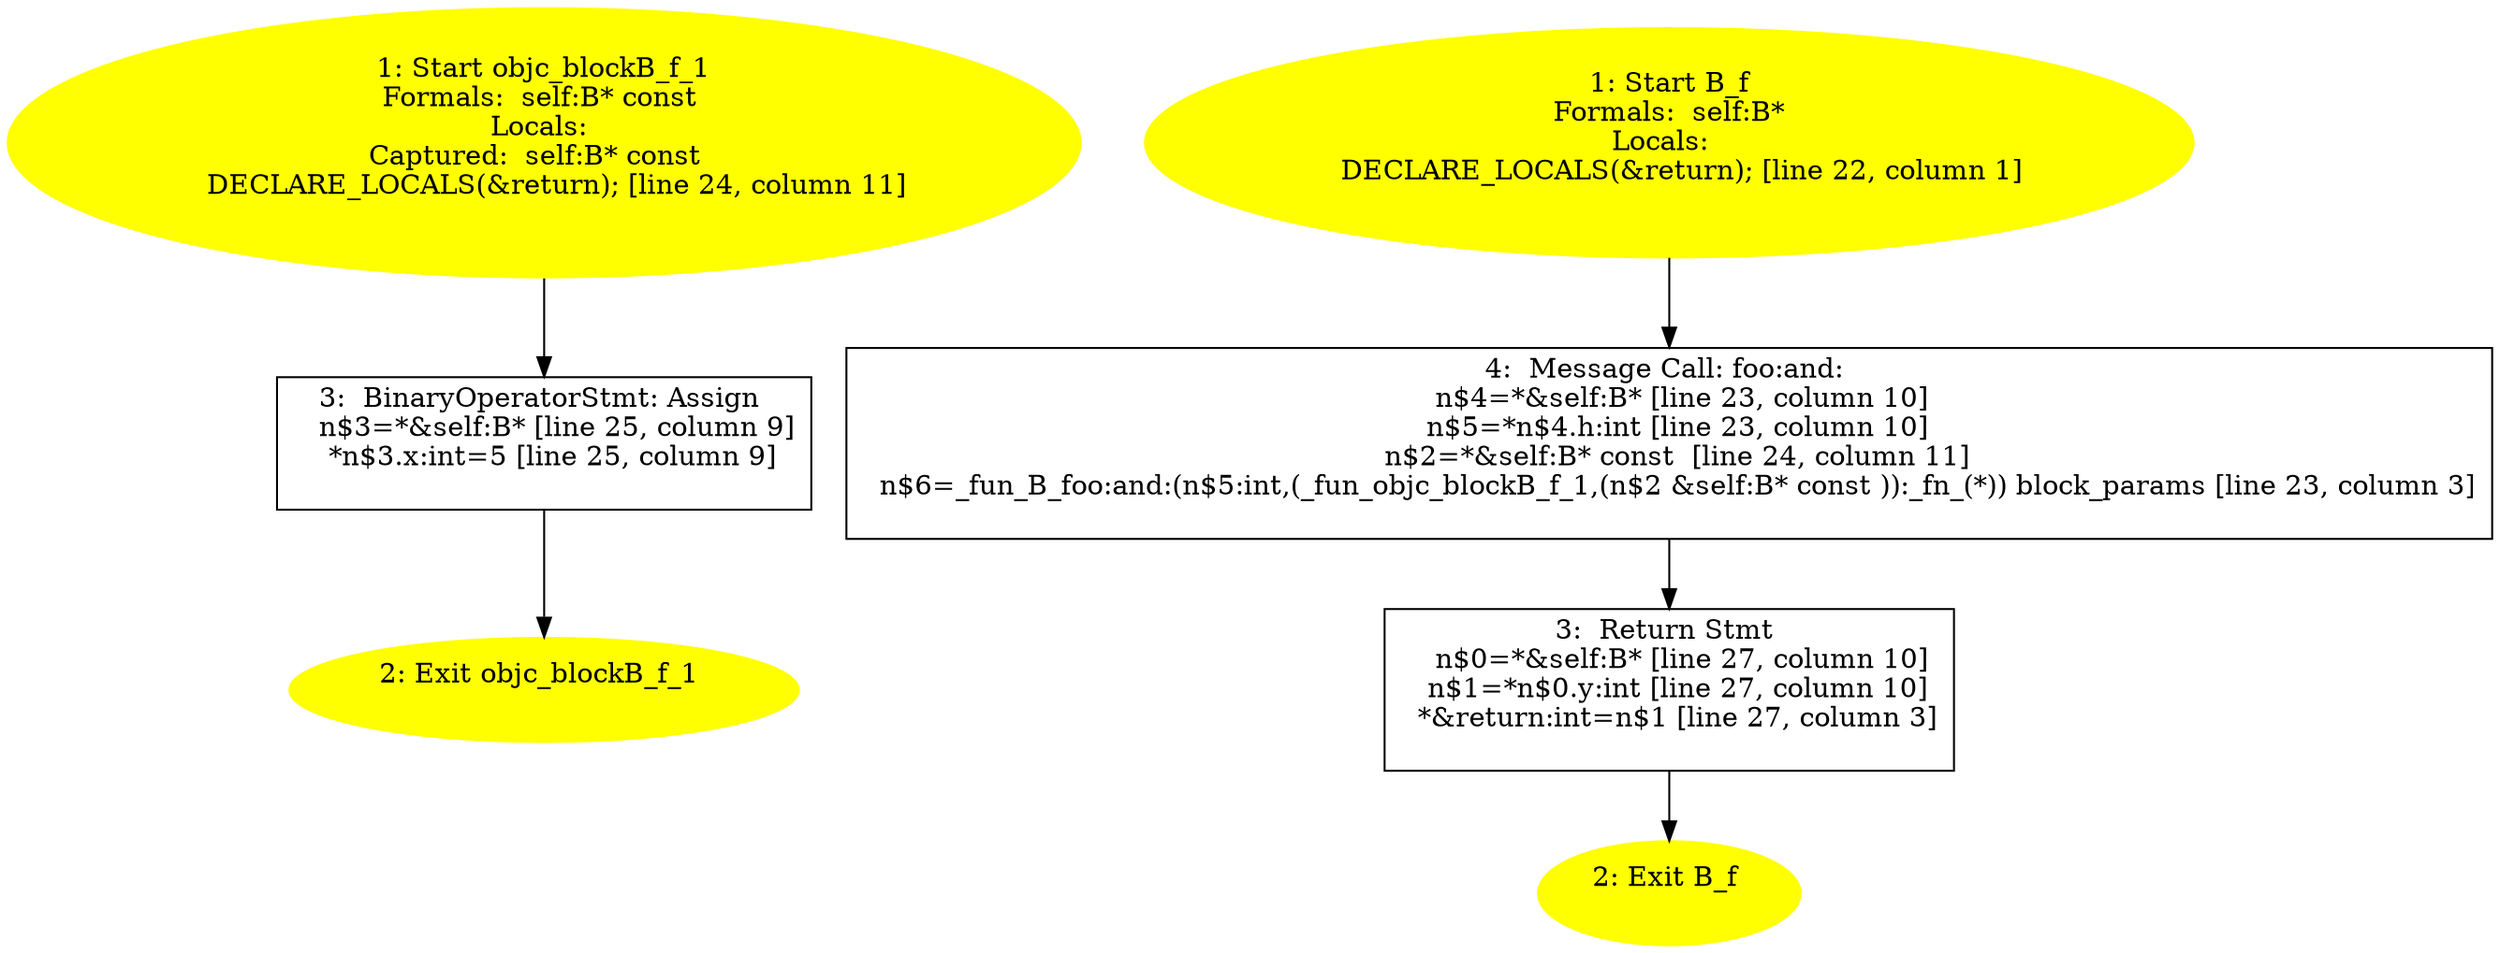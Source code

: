 /* @generated */
digraph cfg {
"objc_blockB_f_1(class B).6b5af83d1cf19e8038483ea8b08b7439_1" [label="1: Start objc_blockB_f_1\nFormals:  self:B* const \nLocals: \nCaptured:  self:B* const  \n   DECLARE_LOCALS(&return); [line 24, column 11]\n " color=yellow style=filled]
	

	 "objc_blockB_f_1(class B).6b5af83d1cf19e8038483ea8b08b7439_1" -> "objc_blockB_f_1(class B).6b5af83d1cf19e8038483ea8b08b7439_3" ;
"objc_blockB_f_1(class B).6b5af83d1cf19e8038483ea8b08b7439_2" [label="2: Exit objc_blockB_f_1 \n  " color=yellow style=filled]
	

"objc_blockB_f_1(class B).6b5af83d1cf19e8038483ea8b08b7439_3" [label="3:  BinaryOperatorStmt: Assign \n   n$3=*&self:B* [line 25, column 9]\n  *n$3.x:int=5 [line 25, column 9]\n " shape="box"]
	

	 "objc_blockB_f_1(class B).6b5af83d1cf19e8038483ea8b08b7439_3" -> "objc_blockB_f_1(class B).6b5af83d1cf19e8038483ea8b08b7439_2" ;
"f#B#instance.f1371ff5e7f410d3df6a2e71ff0a814e_1" [label="1: Start B_f\nFormals:  self:B*\nLocals:  \n   DECLARE_LOCALS(&return); [line 22, column 1]\n " color=yellow style=filled]
	

	 "f#B#instance.f1371ff5e7f410d3df6a2e71ff0a814e_1" -> "f#B#instance.f1371ff5e7f410d3df6a2e71ff0a814e_4" ;
"f#B#instance.f1371ff5e7f410d3df6a2e71ff0a814e_2" [label="2: Exit B_f \n  " color=yellow style=filled]
	

"f#B#instance.f1371ff5e7f410d3df6a2e71ff0a814e_3" [label="3:  Return Stmt \n   n$0=*&self:B* [line 27, column 10]\n  n$1=*n$0.y:int [line 27, column 10]\n  *&return:int=n$1 [line 27, column 3]\n " shape="box"]
	

	 "f#B#instance.f1371ff5e7f410d3df6a2e71ff0a814e_3" -> "f#B#instance.f1371ff5e7f410d3df6a2e71ff0a814e_2" ;
"f#B#instance.f1371ff5e7f410d3df6a2e71ff0a814e_4" [label="4:  Message Call: foo:and: \n   n$4=*&self:B* [line 23, column 10]\n  n$5=*n$4.h:int [line 23, column 10]\n  n$2=*&self:B* const  [line 24, column 11]\n  n$6=_fun_B_foo:and:(n$5:int,(_fun_objc_blockB_f_1,(n$2 &self:B* const )):_fn_(*)) block_params [line 23, column 3]\n " shape="box"]
	

	 "f#B#instance.f1371ff5e7f410d3df6a2e71ff0a814e_4" -> "f#B#instance.f1371ff5e7f410d3df6a2e71ff0a814e_3" ;
}
